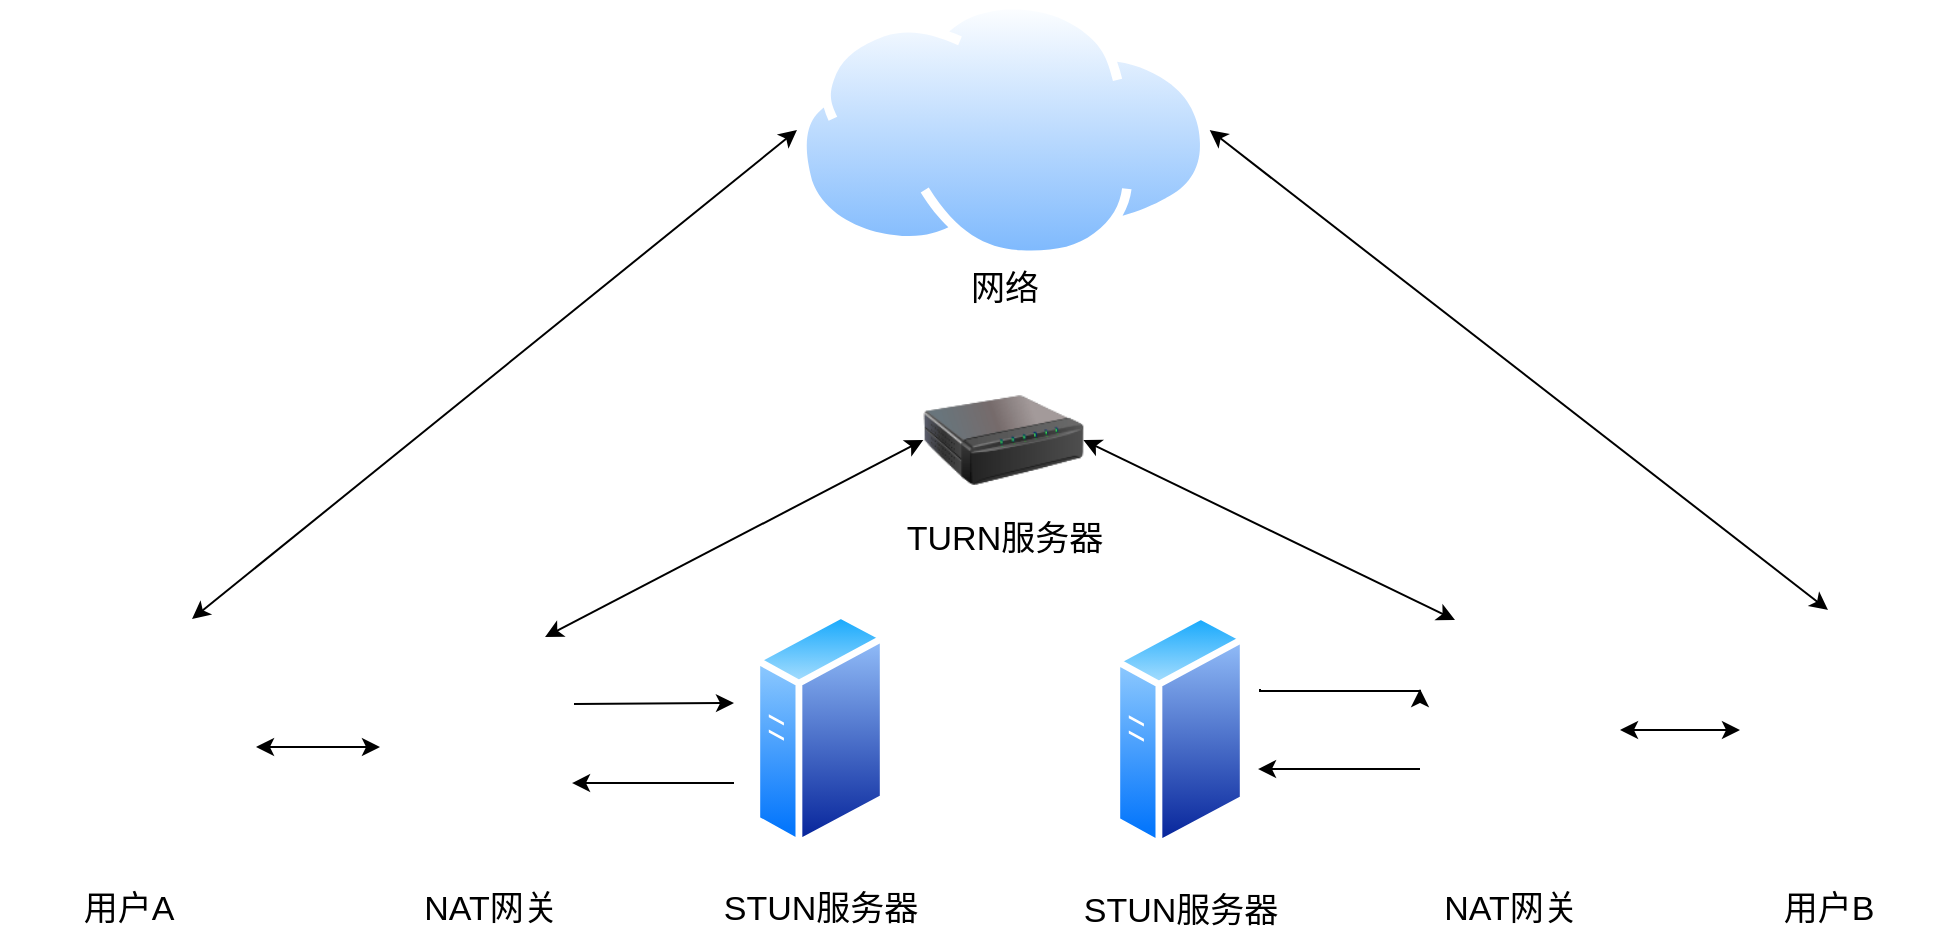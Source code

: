 <mxfile version="14.6.12" type="github">
  <diagram id="4XBYBQRtXBPEYnUaGt-2" name="Page-1">
    <mxGraphModel dx="903" dy="589" grid="1" gridSize="10" guides="1" tooltips="1" connect="1" arrows="1" fold="1" page="1" pageScale="1" pageWidth="2339" pageHeight="3300" math="0" shadow="0">
      <root>
        <mxCell id="0" />
        <mxCell id="1" parent="0" />
        <mxCell id="ha0jqxZ2LLTAuly1mBXd-2" style="edgeStyle=orthogonalEdgeStyle;rounded=0;orthogonalLoop=1;jettySize=auto;html=1;endArrow=classic;endFill=1;startArrow=classic;startFill=1;fontSize=17;" parent="1" source="Q_vMsS0XvWnBYi7YCMDR-4" target="Q_vMsS0XvWnBYi7YCMDR-5" edge="1">
          <mxGeometry relative="1" as="geometry">
            <mxPoint x="420" y="533.5" as="targetPoint" />
          </mxGeometry>
        </mxCell>
        <mxCell id="ha0jqxZ2LLTAuly1mBXd-24" style="rounded=0;orthogonalLoop=1;jettySize=auto;html=1;exitX=0.75;exitY=0;exitDx=0;exitDy=0;entryX=0;entryY=0.5;entryDx=0;entryDy=0;startArrow=classic;startFill=1;endArrow=classic;endFill=1;fontSize=17;" parent="1" source="Q_vMsS0XvWnBYi7YCMDR-4" target="ha0jqxZ2LLTAuly1mBXd-23" edge="1">
          <mxGeometry relative="1" as="geometry" />
        </mxCell>
        <mxCell id="Q_vMsS0XvWnBYi7YCMDR-4" value="" style="shape=image;html=1;verticalAlign=top;verticalLabelPosition=bottom;labelBackgroundColor=#ffffff;imageAspect=0;aspect=fixed;image=https://cdn2.iconfinder.com/data/icons/whcompare-isometric-web-hosting-servers/50/web-browser-on-laptop-128.png;fontSize=17;" parent="1" vertex="1">
          <mxGeometry x="240" y="469.5" width="128" height="128" as="geometry" />
        </mxCell>
        <mxCell id="ha0jqxZ2LLTAuly1mBXd-3" style="edgeStyle=orthogonalEdgeStyle;rounded=0;orthogonalLoop=1;jettySize=auto;html=1;exitX=1;exitY=0.25;exitDx=0;exitDy=0;startArrow=none;startFill=0;endArrow=classic;endFill=1;fontSize=17;" parent="1" edge="1">
          <mxGeometry relative="1" as="geometry">
            <mxPoint x="527" y="512" as="sourcePoint" />
            <mxPoint x="607" y="511.5" as="targetPoint" />
            <Array as="points">
              <mxPoint x="607" y="512.5" />
            </Array>
          </mxGeometry>
        </mxCell>
        <mxCell id="ha0jqxZ2LLTAuly1mBXd-20" style="rounded=0;orthogonalLoop=1;jettySize=auto;html=1;exitX=0.75;exitY=0;exitDx=0;exitDy=0;entryX=0;entryY=0.5;entryDx=0;entryDy=0;startArrow=classic;startFill=1;endArrow=classic;endFill=1;fontSize=17;" parent="1" source="Q_vMsS0XvWnBYi7YCMDR-5" target="ha0jqxZ2LLTAuly1mBXd-19" edge="1">
          <mxGeometry relative="1" as="geometry" />
        </mxCell>
        <mxCell id="Q_vMsS0XvWnBYi7YCMDR-5" value="" style="shape=image;html=1;verticalAlign=top;verticalLabelPosition=bottom;labelBackgroundColor=#ffffff;imageAspect=0;aspect=fixed;image=https://cdn2.iconfinder.com/data/icons/whcompare-isometric-web-hosting-servers/50/firewall-128.png;fontSize=17;" parent="1" vertex="1">
          <mxGeometry x="430" y="478.5" width="110" height="110" as="geometry" />
        </mxCell>
        <mxCell id="ha0jqxZ2LLTAuly1mBXd-5" style="edgeStyle=orthogonalEdgeStyle;rounded=0;orthogonalLoop=1;jettySize=auto;html=1;entryX=0.991;entryY=0.664;entryDx=0;entryDy=0;entryPerimeter=0;startArrow=none;startFill=0;endArrow=classic;endFill=1;fontSize=17;" parent="1" edge="1">
          <mxGeometry relative="1" as="geometry">
            <mxPoint x="607" y="551.5" as="sourcePoint" />
            <mxPoint x="526.01" y="551.54" as="targetPoint" />
          </mxGeometry>
        </mxCell>
        <mxCell id="Q_vMsS0XvWnBYi7YCMDR-6" value="" style="aspect=fixed;perimeter=ellipsePerimeter;html=1;align=center;shadow=0;dashed=0;spacingTop=3;image;image=img/lib/active_directory/generic_server.svg;fontSize=17;" parent="1" vertex="1">
          <mxGeometry x="616.68" y="465" width="66.64" height="119" as="geometry" />
        </mxCell>
        <mxCell id="Q_vMsS0XvWnBYi7YCMDR-8" value="用户A" style="text;html=1;align=center;verticalAlign=middle;resizable=0;points=[];autosize=1;strokeColor=none;fontSize=17;" parent="1" vertex="1">
          <mxGeometry x="274" y="599.5" width="60" height="30" as="geometry" />
        </mxCell>
        <mxCell id="Q_vMsS0XvWnBYi7YCMDR-9" value="NAT网关" style="text;html=1;align=center;verticalAlign=middle;resizable=0;points=[];autosize=1;strokeColor=none;fontSize=17;" parent="1" vertex="1">
          <mxGeometry x="445" y="599.5" width="80" height="30" as="geometry" />
        </mxCell>
        <mxCell id="Q_vMsS0XvWnBYi7YCMDR-23" value="STUN服务器" style="text;html=1;align=center;verticalAlign=middle;resizable=0;points=[];autosize=1;strokeColor=none;fontSize=17;" parent="1" vertex="1">
          <mxGeometry x="595.0" y="599.5" width="110" height="30" as="geometry" />
        </mxCell>
        <mxCell id="ha0jqxZ2LLTAuly1mBXd-12" style="edgeStyle=orthogonalEdgeStyle;rounded=0;orthogonalLoop=1;jettySize=auto;html=1;exitX=1;exitY=0.5;exitDx=0;exitDy=0;startArrow=classic;startFill=1;endArrow=classic;endFill=1;fontSize=17;" parent="1" source="ha0jqxZ2LLTAuly1mBXd-6" edge="1">
          <mxGeometry relative="1" as="geometry">
            <mxPoint x="1110" y="525" as="targetPoint" />
          </mxGeometry>
        </mxCell>
        <mxCell id="ha0jqxZ2LLTAuly1mBXd-6" value="" style="shape=image;html=1;verticalAlign=top;verticalLabelPosition=bottom;labelBackgroundColor=#ffffff;imageAspect=0;aspect=fixed;image=https://cdn2.iconfinder.com/data/icons/whcompare-isometric-web-hosting-servers/50/firewall-128.png;fontSize=17;" parent="1" vertex="1">
          <mxGeometry x="940" y="470" width="110" height="110" as="geometry" />
        </mxCell>
        <mxCell id="ha0jqxZ2LLTAuly1mBXd-7" value="NAT网关" style="text;html=1;align=center;verticalAlign=middle;resizable=0;points=[];autosize=1;strokeColor=none;fontSize=17;" parent="1" vertex="1">
          <mxGeometry x="955" y="600" width="80" height="30" as="geometry" />
        </mxCell>
        <mxCell id="ha0jqxZ2LLTAuly1mBXd-8" value="" style="aspect=fixed;perimeter=ellipsePerimeter;html=1;align=center;shadow=0;dashed=0;spacingTop=3;image;image=img/lib/active_directory/generic_server.svg;fontSize=17;" parent="1" vertex="1">
          <mxGeometry x="796.68" y="465.5" width="66.64" height="119" as="geometry" />
        </mxCell>
        <mxCell id="ha0jqxZ2LLTAuly1mBXd-9" value="STUN服务器" style="text;html=1;align=center;verticalAlign=middle;resizable=0;points=[];autosize=1;strokeColor=none;fontSize=17;" parent="1" vertex="1">
          <mxGeometry x="775.0" y="601" width="110" height="30" as="geometry" />
        </mxCell>
        <mxCell id="ha0jqxZ2LLTAuly1mBXd-25" style="rounded=0;orthogonalLoop=1;jettySize=auto;html=1;exitX=0.5;exitY=0;exitDx=0;exitDy=0;startArrow=classic;startFill=1;endArrow=classic;endFill=1;entryX=1;entryY=0.5;entryDx=0;entryDy=0;fontSize=17;" parent="1" source="ha0jqxZ2LLTAuly1mBXd-10" target="ha0jqxZ2LLTAuly1mBXd-23" edge="1">
          <mxGeometry relative="1" as="geometry">
            <mxPoint x="860" y="150" as="targetPoint" />
          </mxGeometry>
        </mxCell>
        <mxCell id="ha0jqxZ2LLTAuly1mBXd-10" value="" style="shape=image;html=1;verticalAlign=top;verticalLabelPosition=bottom;labelBackgroundColor=#ffffff;imageAspect=0;aspect=fixed;image=https://cdn2.iconfinder.com/data/icons/whcompare-isometric-web-hosting-servers/50/web-browser-on-laptop-128.png;fontSize=17;" parent="1" vertex="1">
          <mxGeometry x="1090" y="465" width="128" height="128" as="geometry" />
        </mxCell>
        <mxCell id="ha0jqxZ2LLTAuly1mBXd-11" value="用户B" style="text;html=1;align=center;verticalAlign=middle;resizable=0;points=[];autosize=1;strokeColor=none;fontSize=17;" parent="1" vertex="1">
          <mxGeometry x="1124" y="600" width="60" height="30" as="geometry" />
        </mxCell>
        <mxCell id="ha0jqxZ2LLTAuly1mBXd-21" style="edgeStyle=none;rounded=0;orthogonalLoop=1;jettySize=auto;html=1;exitX=1;exitY=0.5;exitDx=0;exitDy=0;entryX=0.25;entryY=0;entryDx=0;entryDy=0;startArrow=classic;startFill=1;endArrow=classic;endFill=1;fontSize=17;" parent="1" source="ha0jqxZ2LLTAuly1mBXd-19" target="ha0jqxZ2LLTAuly1mBXd-6" edge="1">
          <mxGeometry relative="1" as="geometry" />
        </mxCell>
        <mxCell id="ha0jqxZ2LLTAuly1mBXd-19" value="" style="image;html=1;image=img/lib/clip_art/networking/Print_Server_128x128.png;fontSize=17;" parent="1" vertex="1">
          <mxGeometry x="701.68" y="340" width="80" height="80" as="geometry" />
        </mxCell>
        <mxCell id="ha0jqxZ2LLTAuly1mBXd-22" value="TURN服务器" style="text;html=1;align=center;verticalAlign=middle;resizable=0;points=[];autosize=1;strokeColor=none;fontSize=17;" parent="1" vertex="1">
          <mxGeometry x="686.68" y="415" width="110" height="30" as="geometry" />
        </mxCell>
        <mxCell id="ha0jqxZ2LLTAuly1mBXd-23" value="" style="aspect=fixed;perimeter=ellipsePerimeter;html=1;align=center;shadow=0;dashed=0;spacingTop=3;image;image=img/lib/active_directory/internet_cloud.svg;fontSize=17;" parent="1" vertex="1">
          <mxGeometry x="638.5" y="160" width="206.35" height="130" as="geometry" />
        </mxCell>
        <mxCell id="ha0jqxZ2LLTAuly1mBXd-26" style="edgeStyle=orthogonalEdgeStyle;rounded=0;orthogonalLoop=1;jettySize=auto;html=1;exitX=1;exitY=0.25;exitDx=0;exitDy=0;startArrow=none;startFill=0;endArrow=classic;endFill=1;fontSize=17;" parent="1" edge="1">
          <mxGeometry relative="1" as="geometry">
            <mxPoint x="870" y="504.5" as="sourcePoint" />
            <mxPoint x="950" y="504.5" as="targetPoint" />
            <Array as="points">
              <mxPoint x="950" y="505.5" />
            </Array>
          </mxGeometry>
        </mxCell>
        <mxCell id="ha0jqxZ2LLTAuly1mBXd-27" style="edgeStyle=orthogonalEdgeStyle;rounded=0;orthogonalLoop=1;jettySize=auto;html=1;entryX=0.991;entryY=0.664;entryDx=0;entryDy=0;entryPerimeter=0;startArrow=none;startFill=0;endArrow=classic;endFill=1;fontSize=17;" parent="1" edge="1">
          <mxGeometry relative="1" as="geometry">
            <mxPoint x="950" y="544.5" as="sourcePoint" />
            <mxPoint x="869.01" y="544.54" as="targetPoint" />
          </mxGeometry>
        </mxCell>
        <mxCell id="FRg9I-5cg8DjkcOESlk7-1" value="网络" style="text;html=1;align=center;verticalAlign=middle;resizable=0;points=[];autosize=1;strokeColor=none;fontSize=17;" parent="1" vertex="1">
          <mxGeometry x="716.67" y="290" width="50" height="30" as="geometry" />
        </mxCell>
      </root>
    </mxGraphModel>
  </diagram>
</mxfile>
